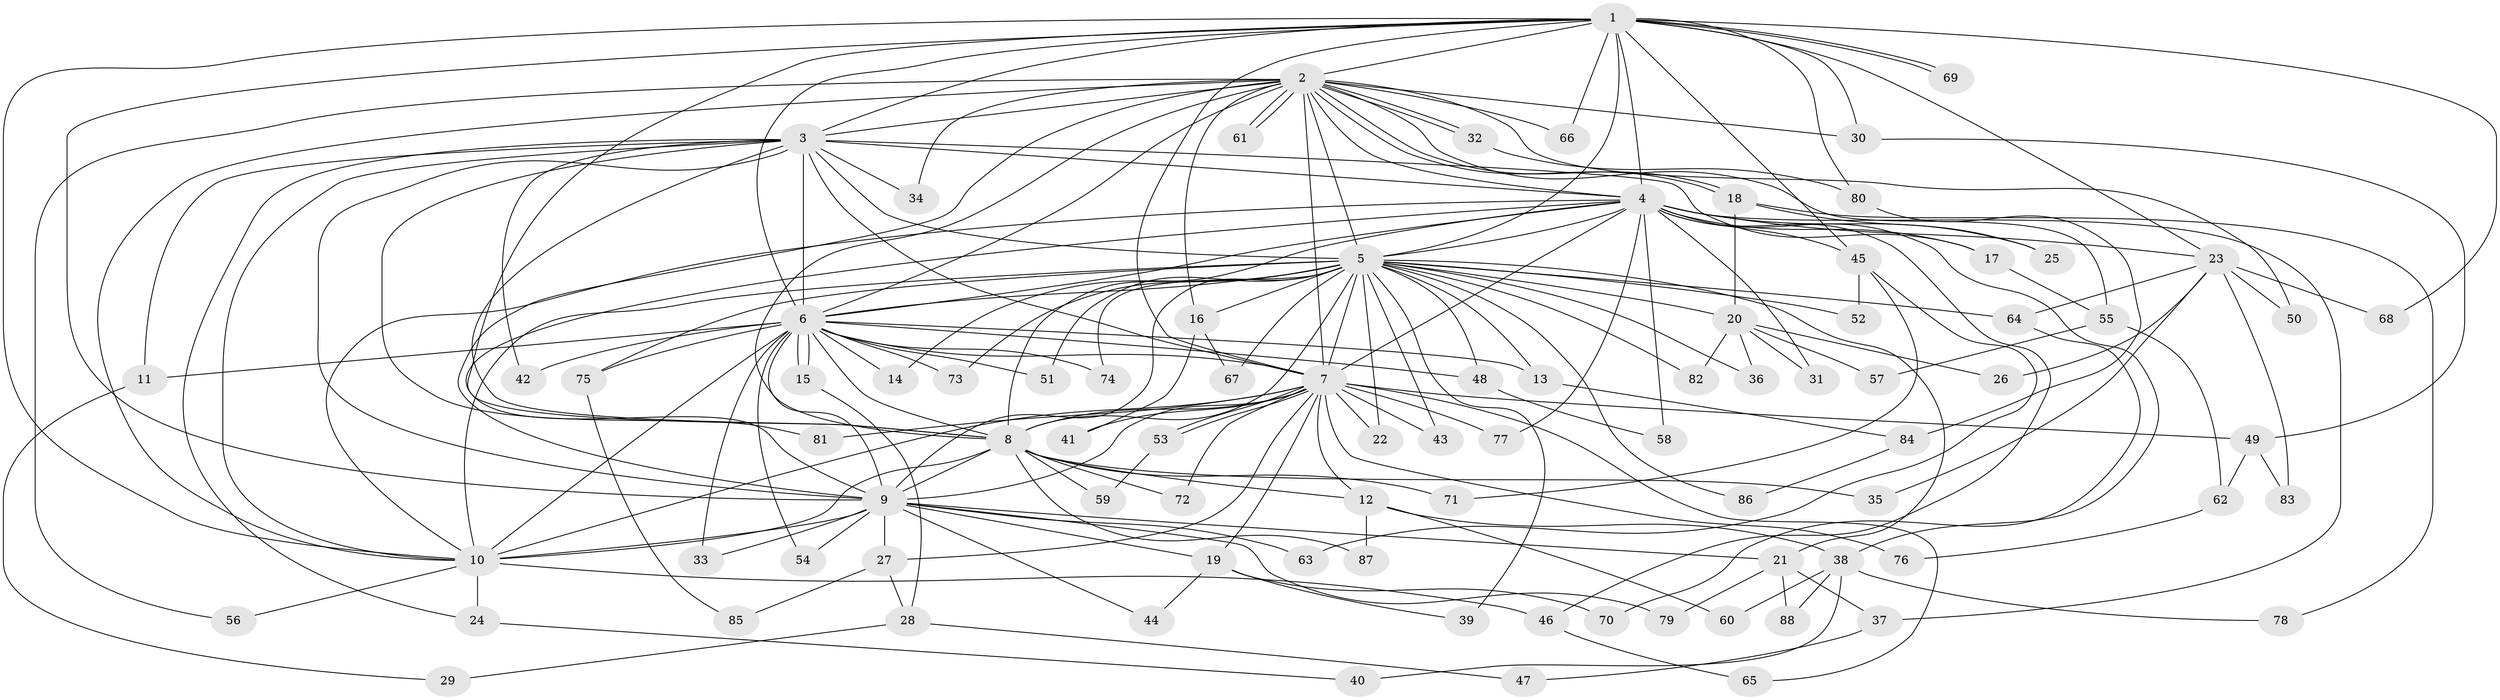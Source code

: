 // Generated by graph-tools (version 1.1) at 2025/11/02/27/25 16:11:08]
// undirected, 88 vertices, 201 edges
graph export_dot {
graph [start="1"]
  node [color=gray90,style=filled];
  1;
  2;
  3;
  4;
  5;
  6;
  7;
  8;
  9;
  10;
  11;
  12;
  13;
  14;
  15;
  16;
  17;
  18;
  19;
  20;
  21;
  22;
  23;
  24;
  25;
  26;
  27;
  28;
  29;
  30;
  31;
  32;
  33;
  34;
  35;
  36;
  37;
  38;
  39;
  40;
  41;
  42;
  43;
  44;
  45;
  46;
  47;
  48;
  49;
  50;
  51;
  52;
  53;
  54;
  55;
  56;
  57;
  58;
  59;
  60;
  61;
  62;
  63;
  64;
  65;
  66;
  67;
  68;
  69;
  70;
  71;
  72;
  73;
  74;
  75;
  76;
  77;
  78;
  79;
  80;
  81;
  82;
  83;
  84;
  85;
  86;
  87;
  88;
  1 -- 2;
  1 -- 3;
  1 -- 4;
  1 -- 5;
  1 -- 6;
  1 -- 7;
  1 -- 8;
  1 -- 9;
  1 -- 10;
  1 -- 23;
  1 -- 30;
  1 -- 45;
  1 -- 66;
  1 -- 68;
  1 -- 69;
  1 -- 69;
  1 -- 80;
  2 -- 3;
  2 -- 4;
  2 -- 5;
  2 -- 6;
  2 -- 7;
  2 -- 8;
  2 -- 9;
  2 -- 10;
  2 -- 16;
  2 -- 18;
  2 -- 18;
  2 -- 30;
  2 -- 32;
  2 -- 32;
  2 -- 34;
  2 -- 50;
  2 -- 55;
  2 -- 56;
  2 -- 61;
  2 -- 61;
  2 -- 66;
  3 -- 4;
  3 -- 5;
  3 -- 6;
  3 -- 7;
  3 -- 8;
  3 -- 9;
  3 -- 10;
  3 -- 11;
  3 -- 17;
  3 -- 24;
  3 -- 34;
  3 -- 42;
  3 -- 81;
  4 -- 5;
  4 -- 6;
  4 -- 7;
  4 -- 8;
  4 -- 9;
  4 -- 10;
  4 -- 17;
  4 -- 23;
  4 -- 25;
  4 -- 31;
  4 -- 37;
  4 -- 38;
  4 -- 45;
  4 -- 46;
  4 -- 58;
  4 -- 77;
  5 -- 6;
  5 -- 7;
  5 -- 8;
  5 -- 9;
  5 -- 10;
  5 -- 13;
  5 -- 14;
  5 -- 16;
  5 -- 20;
  5 -- 21;
  5 -- 22;
  5 -- 36;
  5 -- 39;
  5 -- 43;
  5 -- 48;
  5 -- 51;
  5 -- 52;
  5 -- 64;
  5 -- 67;
  5 -- 73;
  5 -- 74;
  5 -- 75;
  5 -- 82;
  5 -- 86;
  6 -- 7;
  6 -- 8;
  6 -- 9;
  6 -- 10;
  6 -- 11;
  6 -- 13;
  6 -- 14;
  6 -- 15;
  6 -- 15;
  6 -- 33;
  6 -- 42;
  6 -- 48;
  6 -- 51;
  6 -- 54;
  6 -- 73;
  6 -- 74;
  6 -- 75;
  7 -- 8;
  7 -- 9;
  7 -- 10;
  7 -- 12;
  7 -- 19;
  7 -- 22;
  7 -- 27;
  7 -- 41;
  7 -- 43;
  7 -- 49;
  7 -- 53;
  7 -- 53;
  7 -- 65;
  7 -- 72;
  7 -- 76;
  7 -- 77;
  7 -- 81;
  8 -- 9;
  8 -- 10;
  8 -- 12;
  8 -- 35;
  8 -- 59;
  8 -- 71;
  8 -- 72;
  8 -- 87;
  9 -- 10;
  9 -- 19;
  9 -- 21;
  9 -- 27;
  9 -- 33;
  9 -- 44;
  9 -- 54;
  9 -- 63;
  9 -- 79;
  10 -- 24;
  10 -- 46;
  10 -- 56;
  11 -- 29;
  12 -- 38;
  12 -- 60;
  12 -- 87;
  13 -- 84;
  15 -- 28;
  16 -- 41;
  16 -- 67;
  17 -- 55;
  18 -- 20;
  18 -- 25;
  18 -- 78;
  19 -- 39;
  19 -- 44;
  19 -- 70;
  20 -- 26;
  20 -- 31;
  20 -- 36;
  20 -- 57;
  20 -- 82;
  21 -- 37;
  21 -- 79;
  21 -- 88;
  23 -- 26;
  23 -- 35;
  23 -- 50;
  23 -- 64;
  23 -- 68;
  23 -- 83;
  24 -- 40;
  27 -- 28;
  27 -- 85;
  28 -- 29;
  28 -- 47;
  30 -- 49;
  32 -- 80;
  37 -- 47;
  38 -- 40;
  38 -- 60;
  38 -- 78;
  38 -- 88;
  45 -- 52;
  45 -- 63;
  45 -- 71;
  46 -- 65;
  48 -- 58;
  49 -- 62;
  49 -- 83;
  53 -- 59;
  55 -- 57;
  55 -- 62;
  62 -- 76;
  64 -- 70;
  75 -- 85;
  80 -- 84;
  84 -- 86;
}
